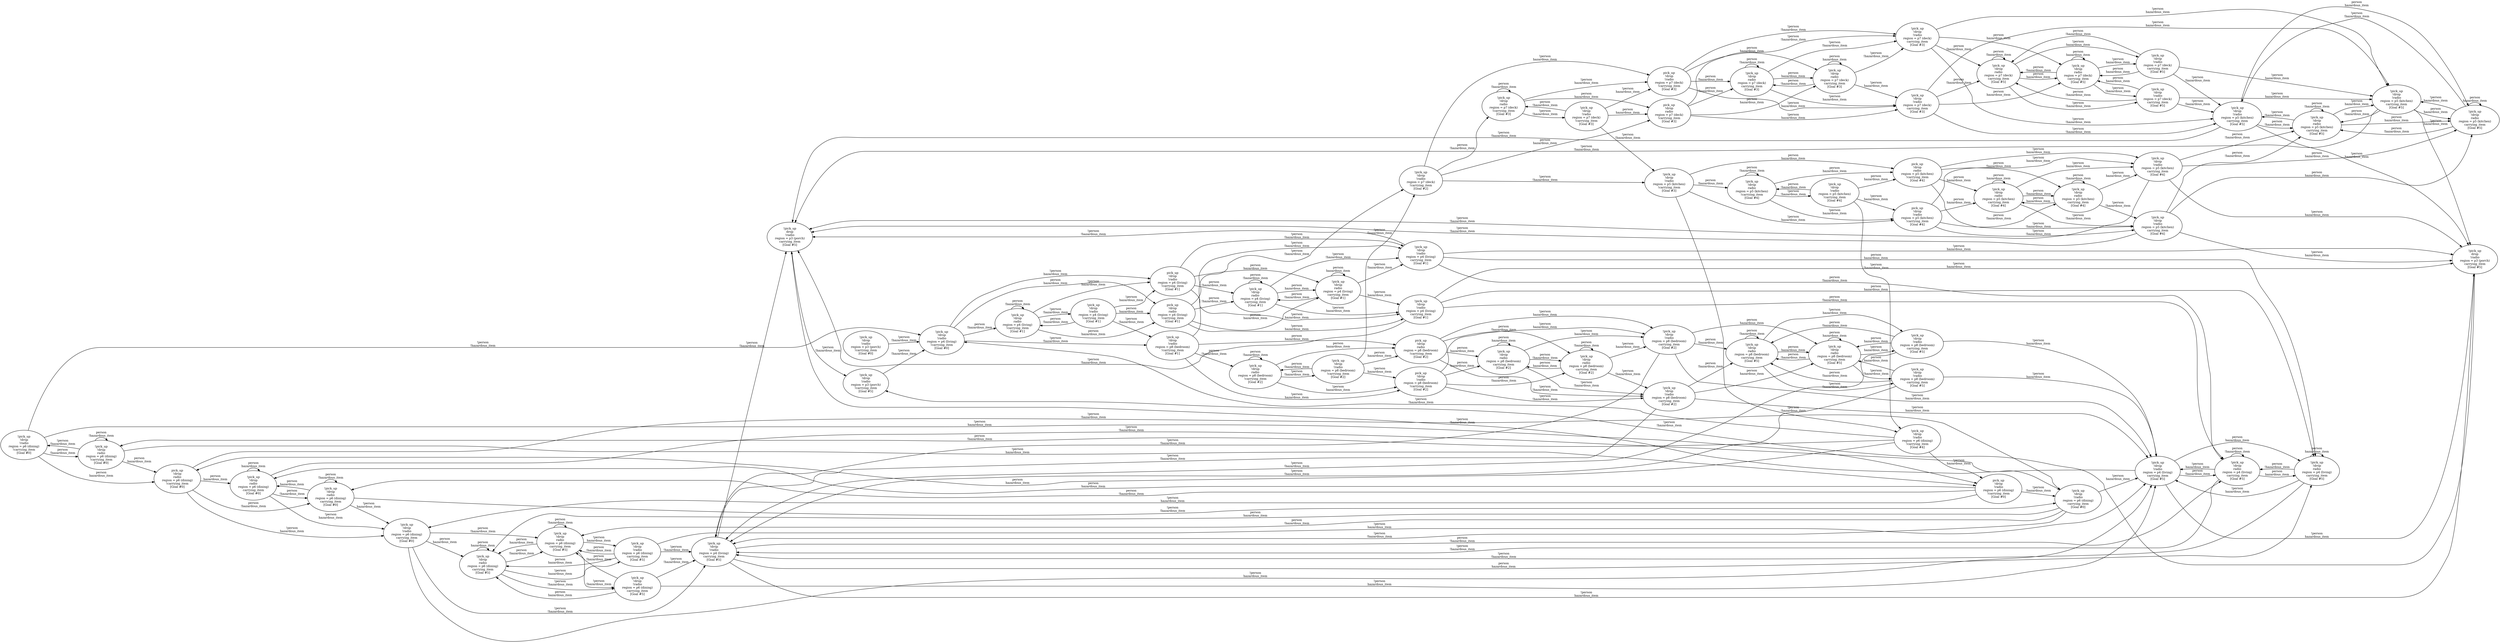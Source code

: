 
digraph A {
    rankdir = LR;
    overlap = false;
    ratio = "compress";
	68 [style="bold", width=0, height=0, fontsize=20, label="!pick_up\n!drop\n!radio\nregion = p6 (dining)\n!carrying_item\n[Goal #0]"];
	58 [style="bold", width=0, height=0, fontsize=20, label="!pick_up\n!drop\nradio\nregion = p6 (dining)\n!carrying_item\n[Goal #0]"];
	57 [style="bold", width=0, height=0, fontsize=20, label="pick_up\n!drop\n!radio\nregion = p6 (dining)\n!carrying_item\n[Goal #0]"];
	63 [style="bold", width=0, height=0, fontsize=20, label="!pick_up\n!drop\nradio\nregion = p6 (dining)\ncarrying_item\n[Goal #0]"];
	62 [style="bold", width=0, height=0, fontsize=20, label="!pick_up\n!drop\nradio\nregion = p6 (dining)\ncarrying_item\n[Goal #0]"];
	60 [style="bold", width=0, height=0, fontsize=20, label="!pick_up\n!drop\n!radio\nregion = p6 (dining)\ncarrying_item\n[Goal #0]"];
	65 [style="bold", width=0, height=0, fontsize=20, label="!pick_up\n!drop\nradio\nregion = p6 (dining)\ncarrying_item\n[Goal #5]"];
	64 [style="bold", width=0, height=0, fontsize=20, label="!pick_up\n!drop\nradio\nregion = p6 (dining)\ncarrying_item\n[Goal #5]"];
	67 [style="bold", width=0, height=0, fontsize=20, label="!pick_up\n!drop\n!radio\nregion = p6 (dining)\ncarrying_item\n[Goal #5]"];
	15 [style="bold", width=0, height=0, fontsize=20, label="!pick_up\n!drop\n!radio\nregion = p4 (living)\ncarrying_item\n[Goal #5]"];
	10 [style="bold", width=0, height=0, fontsize=20, label="!pick_up\ndrop\n!radio\nregion = p3 (porch)\ncarrying_item\n[Goal #5]"];
	16 [style="bold", width=0, height=0, fontsize=20, label="!pick_up\n!drop\n!radio\nregion = p3 (porch)\n!carrying_item\n[Goal #5]"];
	1 [style="bold", width=0, height=0, fontsize=20, label="!pick_up\n!drop\n!radio\nregion = p4 (living)\n!carrying_item\n[Goal #0]"];
	2 [style="bold", width=0, height=0, fontsize=20, label="!pick_up\n!drop\n!radio\nregion = p8 (bedroom)\n!carrying_item\n[Goal #1]"];
	20 [style="bold", width=0, height=0, fontsize=20, label="!pick_up\n!drop\nradio\nregion = p8 (bedroom)\n!carrying_item\n[Goal #2]"];
	19 [style="bold", width=0, height=0, fontsize=20, label="pick_up\n!drop\n!radio\nregion = p8 (bedroom)\n!carrying_item\n[Goal #2]"];
	25 [style="bold", width=0, height=0, fontsize=20, label="!pick_up\n!drop\nradio\nregion = p8 (bedroom)\ncarrying_item\n[Goal #2]"];
	22 [style="bold", width=0, height=0, fontsize=20, label="!pick_up\n!drop\n!radio\nregion = p8 (bedroom)\ncarrying_item\n[Goal #2]"];
	26 [style="bold", width=0, height=0, fontsize=20, label="!pick_up\n!drop\nradio\nregion = p8 (bedroom)\ncarrying_item\n[Goal #5]"];
	27 [style="bold", width=0, height=0, fontsize=20, label="!pick_up\n!drop\nradio\nregion = p8 (bedroom)\ncarrying_item\n[Goal #5]"];
	29 [style="bold", width=0, height=0, fontsize=20, label="!pick_up\n!drop\n!radio\nregion = p8 (bedroom)\ncarrying_item\n[Goal #5]"];
	14 [style="bold", width=0, height=0, fontsize=20, label="!pick_up\n!drop\n!radio\nregion = p4 (living)\ncarrying_item\n[Goal #5]"];
	11 [style="bold", width=0, height=0, fontsize=20, label="!pick_up\ndrop\n!radio\nregion = p3 (porch)\ncarrying_item\n[Goal #5]"];
	13 [style="bold", width=0, height=0, fontsize=20, label="!pick_up\n!drop\nradio\nregion = p4 (living)\ncarrying_item\n[Goal #5]"];
	12 [style="bold", width=0, height=0, fontsize=20, label="!pick_up\n!drop\nradio\nregion = p4 (living)\ncarrying_item\n[Goal #5]"];
	28 [style="bold", width=0, height=0, fontsize=20, label="!pick_up\n!drop\n!radio\nregion = p8 (bedroom)\ncarrying_item\n[Goal #5]"];
	23 [style="bold", width=0, height=0, fontsize=20, label="!pick_up\n!drop\n!radio\nregion = p8 (bedroom)\ncarrying_item\n[Goal #2]"];
	24 [style="bold", width=0, height=0, fontsize=20, label="!pick_up\n!drop\nradio\nregion = p8 (bedroom)\ncarrying_item\n[Goal #2]"];
	30 [style="bold", width=0, height=0, fontsize=20, label="!pick_up\n!drop\n!radio\nregion = p8 (bedroom)\n!carrying_item\n[Goal #2]"];
	18 [style="bold", width=0, height=0, fontsize=20, label="!pick_up\n!drop\n!radio\nregion = p7 (deck)\n!carrying_item\n[Goal #2]"];
	34 [style="bold", width=0, height=0, fontsize=20, label="pick_up\n!drop\nradio\nregion = p7 (deck)\n!carrying_item\n[Goal #3]"];
	37 [style="bold", width=0, height=0, fontsize=20, label="!pick_up\n!drop\nradio\nregion = p7 (deck)\ncarrying_item\n[Goal #3]"];
	36 [style="bold", width=0, height=0, fontsize=20, label="!pick_up\n!drop\n!radio\nregion = p7 (deck)\ncarrying_item\n[Goal #3]"];
	41 [style="bold", width=0, height=0, fontsize=20, label="!pick_up\n!drop\nradio\nregion = p7 (deck)\ncarrying_item\n[Goal #5]"];
	42 [style="bold", width=0, height=0, fontsize=20, label="!pick_up\n!drop\nradio\nregion = p7 (deck)\ncarrying_item\n[Goal #5]"];
	44 [style="bold", width=0, height=0, fontsize=20, label="!pick_up\n!drop\n!radio\nregion = p7 (deck)\ncarrying_item\n[Goal #5]"];
	40 [style="bold", width=0, height=0, fontsize=20, label="!pick_up\n!drop\n!radio\nregion = p5 (kitchen)\ncarrying_item\n[Goal #5]"];
	46 [style="bold", width=0, height=0, fontsize=20, label="!pick_up\n!drop\nradio\nregion = p5 (kitchen)\ncarrying_item\n[Goal #5]"];
	45 [style="bold", width=0, height=0, fontsize=20, label="!pick_up\n!drop\nradio\nregion = p5 (kitchen)\ncarrying_item\n[Goal #5]"];
	39 [style="bold", width=0, height=0, fontsize=20, label="!pick_up\n!drop\n!radio\nregion = p5 (kitchen)\ncarrying_item\n[Goal #5]"];
	43 [style="bold", width=0, height=0, fontsize=20, label="!pick_up\n!drop\n!radio\nregion = p7 (deck)\ncarrying_item\n[Goal #5]"];
	35 [style="bold", width=0, height=0, fontsize=20, label="!pick_up\n!drop\n!radio\nregion = p7 (deck)\ncarrying_item\n[Goal #3]"];
	38 [style="bold", width=0, height=0, fontsize=20, label="!pick_up\n!drop\nradio\nregion = p7 (deck)\ncarrying_item\n[Goal #3]"];
	31 [style="bold", width=0, height=0, fontsize=20, label="!pick_up\n!drop\n!radio\nregion = p5 (kitchen)\n!carrying_item\n[Goal #3]"];
	50 [style="bold", width=0, height=0, fontsize=20, label="!pick_up\n!drop\nradio\nregion = p5 (kitchen)\n!carrying_item\n[Goal #4]"];
	49 [style="bold", width=0, height=0, fontsize=20, label="pick_up\n!drop\n!radio\nregion = p5 (kitchen)\n!carrying_item\n[Goal #4]"];
	55 [style="bold", width=0, height=0, fontsize=20, label="!pick_up\n!drop\nradio\nregion = p5 (kitchen)\ncarrying_item\n[Goal #4]"];
	54 [style="bold", width=0, height=0, fontsize=20, label="!pick_up\n!drop\nradio\nregion = p5 (kitchen)\ncarrying_item\n[Goal #4]"];
	52 [style="bold", width=0, height=0, fontsize=20, label="!pick_up\n!drop\n!radio\nregion = p5 (kitchen)\ncarrying_item\n[Goal #4]"];
	53 [style="bold", width=0, height=0, fontsize=20, label="!pick_up\n!drop\n!radio\nregion = p5 (kitchen)\ncarrying_item\n[Goal #4]"];
	51 [style="bold", width=0, height=0, fontsize=20, label="pick_up\n!drop\nradio\nregion = p5 (kitchen)\n!carrying_item\n[Goal #4]"];
	56 [style="bold", width=0, height=0, fontsize=20, label="!pick_up\n!drop\n!radio\nregion = p5 (kitchen)\n!carrying_item\n[Goal #4]"];
	48 [style="bold", width=0, height=0, fontsize=20, label="!pick_up\n!drop\n!radio\nregion = p6 (dining)\n!carrying_item\n[Goal #4]"];
	59 [style="bold", width=0, height=0, fontsize=20, label="pick_up\n!drop\nradio\nregion = p6 (dining)\n!carrying_item\n[Goal #0]"];
	61 [style="bold", width=0, height=0, fontsize=20, label="!pick_up\n!drop\n!radio\nregion = p6 (dining)\ncarrying_item\n[Goal #0]"];
	33 [style="bold", width=0, height=0, fontsize=20, label="!pick_up\n!drop\nradio\nregion = p7 (deck)\n!carrying_item\n[Goal #3]"];
	47 [style="bold", width=0, height=0, fontsize=20, label="!pick_up\n!drop\n!radio\nregion = p7 (deck)\n!carrying_item\n[Goal #3]"];
	32 [style="bold", width=0, height=0, fontsize=20, label="pick_up\n!drop\n!radio\nregion = p7 (deck)\n!carrying_item\n[Goal #3]"];
	21 [style="bold", width=0, height=0, fontsize=20, label="pick_up\n!drop\nradio\nregion = p8 (bedroom)\n!carrying_item\n[Goal #2]"];
	3 [style="bold", width=0, height=0, fontsize=20, label="pick_up\n!drop\n!radio\nregion = p4 (living)\n!carrying_item\n[Goal #1]"];
	8 [style="bold", width=0, height=0, fontsize=20, label="!pick_up\n!drop\nradio\nregion = p4 (living)\ncarrying_item\n[Goal #1]"];
	7 [style="bold", width=0, height=0, fontsize=20, label="!pick_up\n!drop\n!radio\nregion = p4 (living)\ncarrying_item\n[Goal #1]"];
	6 [style="bold", width=0, height=0, fontsize=20, label="!pick_up\n!drop\n!radio\nregion = p4 (living)\ncarrying_item\n[Goal #1]"];
	9 [style="bold", width=0, height=0, fontsize=20, label="!pick_up\n!drop\nradio\nregion = p4 (living)\ncarrying_item\n[Goal #1]"];
	5 [style="bold", width=0, height=0, fontsize=20, label="pick_up\n!drop\nradio\nregion = p4 (living)\n!carrying_item\n[Goal #1]"];
	4 [style="bold", width=0, height=0, fontsize=20, label="!pick_up\n!drop\nradio\nregion = p4 (living)\n!carrying_item\n[Goal #1]"];
	17 [style="bold", width=0, height=0, fontsize=20, label="!pick_up\n!drop\n!radio\nregion = p4 (living)\n!carrying_item\n[Goal #1]"];
	66 [style="bold", width=0, height=0, fontsize=20, label="!pick_up\n!drop\n!radio\nregion = p6 (dining)\ncarrying_item\n[Goal #5]"];
	0 [style="bold", width=0, height=0, fontsize=20, label="!pick_up\n!drop\n!radio\nregion = p3 (porch)\n!carrying_item\n[Goal #0]"];
	68 -> 57 [style="bold", arrowsize=1.5, fontsize=20, label="!person\nhazardous_item"];
	68 -> 1 [style="bold", arrowsize=1.5, fontsize=20, label="!person\n!hazardous_item"];
	68 -> 59 [style="bold", arrowsize=1.5, fontsize=20, label="person\nhazardous_item"];
	68 -> 58 [style="bold", arrowsize=1.5, fontsize=20, label="person\n!hazardous_item"];
	58 -> 68 [style="bold", arrowsize=1.5, fontsize=20, label="!person\n!hazardous_item"];
	58 -> 58 [style="bold", arrowsize=1.5, fontsize=20, label="person\n!hazardous_item"];
	58 -> 59 [style="bold", arrowsize=1.5, fontsize=20, label="person\nhazardous_item"];
	58 -> 57 [style="bold", arrowsize=1.5, fontsize=20, label="!person\nhazardous_item"];
	57 -> 61 [style="bold", arrowsize=1.5, fontsize=20, label="!person\nhazardous_item"];
	57 -> 60 [style="bold", arrowsize=1.5, fontsize=20, label="!person\n!hazardous_item"];
	57 -> 62 [style="bold", arrowsize=1.5, fontsize=20, label="person\n!hazardous_item"];
	57 -> 63 [style="bold", arrowsize=1.5, fontsize=20, label="person\nhazardous_item"];
	63 -> 61 [style="bold", arrowsize=1.5, fontsize=20, label="!person\nhazardous_item"];
	63 -> 60 [style="bold", arrowsize=1.5, fontsize=20, label="!person\n!hazardous_item"];
	63 -> 62 [style="bold", arrowsize=1.5, fontsize=20, label="person\n!hazardous_item"];
	63 -> 63 [style="bold", arrowsize=1.5, fontsize=20, label="person\nhazardous_item"];
	62 -> 61 [style="bold", arrowsize=1.5, fontsize=20, label="!person\nhazardous_item"];
	62 -> 60 [style="bold", arrowsize=1.5, fontsize=20, label="!person\n!hazardous_item"];
	62 -> 62 [style="bold", arrowsize=1.5, fontsize=20, label="person\n!hazardous_item"];
	62 -> 63 [style="bold", arrowsize=1.5, fontsize=20, label="person\nhazardous_item"];
	60 -> 14 [style="bold", arrowsize=1.5, fontsize=20, label="!person\n!hazardous_item"];
	60 -> 15 [style="bold", arrowsize=1.5, fontsize=20, label="!person\nhazardous_item"];
	60 -> 64 [style="bold", arrowsize=1.5, fontsize=20, label="person\n!hazardous_item"];
	60 -> 65 [style="bold", arrowsize=1.5, fontsize=20, label="person\nhazardous_item"];
	65 -> 65 [style="bold", arrowsize=1.5, fontsize=20, label="person\nhazardous_item"];
	65 -> 66 [style="bold", arrowsize=1.5, fontsize=20, label="!person\n!hazardous_item"];
	65 -> 67 [style="bold", arrowsize=1.5, fontsize=20, label="!person\nhazardous_item"];
	65 -> 64 [style="bold", arrowsize=1.5, fontsize=20, label="person\n!hazardous_item"];
	64 -> 65 [style="bold", arrowsize=1.5, fontsize=20, label="person\nhazardous_item"];
	64 -> 66 [style="bold", arrowsize=1.5, fontsize=20, label="!person\n!hazardous_item"];
	64 -> 67 [style="bold", arrowsize=1.5, fontsize=20, label="!person\nhazardous_item"];
	64 -> 64 [style="bold", arrowsize=1.5, fontsize=20, label="person\n!hazardous_item"];
	67 -> 14 [style="bold", arrowsize=1.5, fontsize=20, label="!person\n!hazardous_item"];
	67 -> 15 [style="bold", arrowsize=1.5, fontsize=20, label="!person\nhazardous_item"];
	67 -> 64 [style="bold", arrowsize=1.5, fontsize=20, label="person\n!hazardous_item"];
	67 -> 65 [style="bold", arrowsize=1.5, fontsize=20, label="person\nhazardous_item"];
	15 -> 12 [style="bold", arrowsize=1.5, fontsize=20, label="person\n!hazardous_item"];
	15 -> 13 [style="bold", arrowsize=1.5, fontsize=20, label="person\nhazardous_item"];
	15 -> 11 [style="bold", arrowsize=1.5, fontsize=20, label="!person\nhazardous_item"];
	15 -> 10 [style="bold", arrowsize=1.5, fontsize=20, label="!person\n!hazardous_item"];
	10 -> 16 [style="bold", arrowsize=1.5, fontsize=20, label="!person\n!hazardous_item"];
	16 -> 1 [style="bold", arrowsize=1.5, fontsize=20, label="!person\n!hazardous_item"];
	1 -> 4 [style="bold", arrowsize=1.5, fontsize=20, label="person\n!hazardous_item"];
	1 -> 5 [style="bold", arrowsize=1.5, fontsize=20, label="person\nhazardous_item"];
	1 -> 3 [style="bold", arrowsize=1.5, fontsize=20, label="!person\nhazardous_item"];
	1 -> 2 [style="bold", arrowsize=1.5, fontsize=20, label="!person\n!hazardous_item"];
	2 -> 21 [style="bold", arrowsize=1.5, fontsize=20, label="person\nhazardous_item"];
	2 -> 18 [style="bold", arrowsize=1.5, fontsize=20, label="!person\n!hazardous_item"];
	2 -> 19 [style="bold", arrowsize=1.5, fontsize=20, label="!person\nhazardous_item"];
	2 -> 20 [style="bold", arrowsize=1.5, fontsize=20, label="person\n!hazardous_item"];
	20 -> 21 [style="bold", arrowsize=1.5, fontsize=20, label="person\nhazardous_item"];
	20 -> 30 [style="bold", arrowsize=1.5, fontsize=20, label="!person\n!hazardous_item"];
	20 -> 19 [style="bold", arrowsize=1.5, fontsize=20, label="!person\nhazardous_item"];
	20 -> 20 [style="bold", arrowsize=1.5, fontsize=20, label="person\n!hazardous_item"];
	19 -> 24 [style="bold", arrowsize=1.5, fontsize=20, label="person\n!hazardous_item"];
	19 -> 23 [style="bold", arrowsize=1.5, fontsize=20, label="!person\nhazardous_item"];
	19 -> 22 [style="bold", arrowsize=1.5, fontsize=20, label="!person\n!hazardous_item"];
	19 -> 25 [style="bold", arrowsize=1.5, fontsize=20, label="person\nhazardous_item"];
	25 -> 24 [style="bold", arrowsize=1.5, fontsize=20, label="person\n!hazardous_item"];
	25 -> 23 [style="bold", arrowsize=1.5, fontsize=20, label="!person\nhazardous_item"];
	25 -> 22 [style="bold", arrowsize=1.5, fontsize=20, label="!person\n!hazardous_item"];
	25 -> 25 [style="bold", arrowsize=1.5, fontsize=20, label="person\nhazardous_item"];
	22 -> 14 [style="bold", arrowsize=1.5, fontsize=20, label="!person\n!hazardous_item"];
	22 -> 15 [style="bold", arrowsize=1.5, fontsize=20, label="!person\nhazardous_item"];
	22 -> 27 [style="bold", arrowsize=1.5, fontsize=20, label="person\nhazardous_item"];
	22 -> 26 [style="bold", arrowsize=1.5, fontsize=20, label="person\n!hazardous_item"];
	26 -> 28 [style="bold", arrowsize=1.5, fontsize=20, label="!person\n!hazardous_item"];
	26 -> 29 [style="bold", arrowsize=1.5, fontsize=20, label="!person\nhazardous_item"];
	26 -> 27 [style="bold", arrowsize=1.5, fontsize=20, label="person\nhazardous_item"];
	26 -> 26 [style="bold", arrowsize=1.5, fontsize=20, label="person\n!hazardous_item"];
	27 -> 28 [style="bold", arrowsize=1.5, fontsize=20, label="!person\n!hazardous_item"];
	27 -> 29 [style="bold", arrowsize=1.5, fontsize=20, label="!person\nhazardous_item"];
	27 -> 27 [style="bold", arrowsize=1.5, fontsize=20, label="person\nhazardous_item"];
	27 -> 26 [style="bold", arrowsize=1.5, fontsize=20, label="person\n!hazardous_item"];
	29 -> 14 [style="bold", arrowsize=1.5, fontsize=20, label="!person\n!hazardous_item"];
	29 -> 15 [style="bold", arrowsize=1.5, fontsize=20, label="!person\nhazardous_item"];
	29 -> 27 [style="bold", arrowsize=1.5, fontsize=20, label="person\nhazardous_item"];
	29 -> 26 [style="bold", arrowsize=1.5, fontsize=20, label="person\n!hazardous_item"];
	14 -> 12 [style="bold", arrowsize=1.5, fontsize=20, label="person\n!hazardous_item"];
	14 -> 13 [style="bold", arrowsize=1.5, fontsize=20, label="person\nhazardous_item"];
	14 -> 11 [style="bold", arrowsize=1.5, fontsize=20, label="!person\nhazardous_item"];
	14 -> 10 [style="bold", arrowsize=1.5, fontsize=20, label="!person\n!hazardous_item"];
	11 -> 16 [style="bold", arrowsize=1.5, fontsize=20, label="!person\n!hazardous_item"];
	13 -> 14 [style="bold", arrowsize=1.5, fontsize=20, label="!person\n!hazardous_item"];
	13 -> 15 [style="bold", arrowsize=1.5, fontsize=20, label="!person\nhazardous_item"];
	13 -> 13 [style="bold", arrowsize=1.5, fontsize=20, label="person\nhazardous_item"];
	13 -> 12 [style="bold", arrowsize=1.5, fontsize=20, label="person\n!hazardous_item"];
	12 -> 14 [style="bold", arrowsize=1.5, fontsize=20, label="!person\n!hazardous_item"];
	12 -> 15 [style="bold", arrowsize=1.5, fontsize=20, label="!person\nhazardous_item"];
	12 -> 13 [style="bold", arrowsize=1.5, fontsize=20, label="person\nhazardous_item"];
	12 -> 12 [style="bold", arrowsize=1.5, fontsize=20, label="person\n!hazardous_item"];
	28 -> 14 [style="bold", arrowsize=1.5, fontsize=20, label="!person\n!hazardous_item"];
	28 -> 15 [style="bold", arrowsize=1.5, fontsize=20, label="!person\nhazardous_item"];
	28 -> 27 [style="bold", arrowsize=1.5, fontsize=20, label="person\nhazardous_item"];
	28 -> 26 [style="bold", arrowsize=1.5, fontsize=20, label="person\n!hazardous_item"];
	23 -> 14 [style="bold", arrowsize=1.5, fontsize=20, label="!person\n!hazardous_item"];
	23 -> 15 [style="bold", arrowsize=1.5, fontsize=20, label="!person\nhazardous_item"];
	23 -> 27 [style="bold", arrowsize=1.5, fontsize=20, label="person\nhazardous_item"];
	23 -> 26 [style="bold", arrowsize=1.5, fontsize=20, label="person\n!hazardous_item"];
	24 -> 24 [style="bold", arrowsize=1.5, fontsize=20, label="person\n!hazardous_item"];
	24 -> 23 [style="bold", arrowsize=1.5, fontsize=20, label="!person\nhazardous_item"];
	24 -> 22 [style="bold", arrowsize=1.5, fontsize=20, label="!person\n!hazardous_item"];
	24 -> 25 [style="bold", arrowsize=1.5, fontsize=20, label="person\nhazardous_item"];
	30 -> 21 [style="bold", arrowsize=1.5, fontsize=20, label="person\nhazardous_item"];
	30 -> 18 [style="bold", arrowsize=1.5, fontsize=20, label="!person\n!hazardous_item"];
	30 -> 19 [style="bold", arrowsize=1.5, fontsize=20, label="!person\nhazardous_item"];
	30 -> 20 [style="bold", arrowsize=1.5, fontsize=20, label="person\n!hazardous_item"];
	18 -> 32 [style="bold", arrowsize=1.5, fontsize=20, label="!person\nhazardous_item"];
	18 -> 33 [style="bold", arrowsize=1.5, fontsize=20, label="person\n!hazardous_item"];
	18 -> 31 [style="bold", arrowsize=1.5, fontsize=20, label="!person\n!hazardous_item"];
	18 -> 34 [style="bold", arrowsize=1.5, fontsize=20, label="person\nhazardous_item"];
	34 -> 38 [style="bold", arrowsize=1.5, fontsize=20, label="person\nhazardous_item"];
	34 -> 35 [style="bold", arrowsize=1.5, fontsize=20, label="!person\n!hazardous_item"];
	34 -> 36 [style="bold", arrowsize=1.5, fontsize=20, label="!person\nhazardous_item"];
	34 -> 37 [style="bold", arrowsize=1.5, fontsize=20, label="person\n!hazardous_item"];
	37 -> 38 [style="bold", arrowsize=1.5, fontsize=20, label="person\nhazardous_item"];
	37 -> 35 [style="bold", arrowsize=1.5, fontsize=20, label="!person\n!hazardous_item"];
	37 -> 36 [style="bold", arrowsize=1.5, fontsize=20, label="!person\nhazardous_item"];
	37 -> 37 [style="bold", arrowsize=1.5, fontsize=20, label="person\n!hazardous_item"];
	36 -> 39 [style="bold", arrowsize=1.5, fontsize=20, label="!person\n!hazardous_item"];
	36 -> 40 [style="bold", arrowsize=1.5, fontsize=20, label="!person\nhazardous_item"];
	36 -> 42 [style="bold", arrowsize=1.5, fontsize=20, label="person\nhazardous_item"];
	36 -> 41 [style="bold", arrowsize=1.5, fontsize=20, label="person\n!hazardous_item"];
	41 -> 43 [style="bold", arrowsize=1.5, fontsize=20, label="!person\n!hazardous_item"];
	41 -> 44 [style="bold", arrowsize=1.5, fontsize=20, label="!person\nhazardous_item"];
	41 -> 42 [style="bold", arrowsize=1.5, fontsize=20, label="person\nhazardous_item"];
	41 -> 41 [style="bold", arrowsize=1.5, fontsize=20, label="person\n!hazardous_item"];
	42 -> 43 [style="bold", arrowsize=1.5, fontsize=20, label="!person\n!hazardous_item"];
	42 -> 44 [style="bold", arrowsize=1.5, fontsize=20, label="!person\nhazardous_item"];
	42 -> 42 [style="bold", arrowsize=1.5, fontsize=20, label="person\nhazardous_item"];
	42 -> 41 [style="bold", arrowsize=1.5, fontsize=20, label="person\n!hazardous_item"];
	44 -> 39 [style="bold", arrowsize=1.5, fontsize=20, label="!person\n!hazardous_item"];
	44 -> 40 [style="bold", arrowsize=1.5, fontsize=20, label="!person\nhazardous_item"];
	44 -> 42 [style="bold", arrowsize=1.5, fontsize=20, label="person\nhazardous_item"];
	44 -> 41 [style="bold", arrowsize=1.5, fontsize=20, label="person\n!hazardous_item"];
	40 -> 45 [style="bold", arrowsize=1.5, fontsize=20, label="person\n!hazardous_item"];
	40 -> 46 [style="bold", arrowsize=1.5, fontsize=20, label="person\nhazardous_item"];
	40 -> 11 [style="bold", arrowsize=1.5, fontsize=20, label="!person\nhazardous_item"];
	40 -> 10 [style="bold", arrowsize=1.5, fontsize=20, label="!person\n!hazardous_item"];
	46 -> 39 [style="bold", arrowsize=1.5, fontsize=20, label="!person\n!hazardous_item"];
	46 -> 40 [style="bold", arrowsize=1.5, fontsize=20, label="!person\nhazardous_item"];
	46 -> 46 [style="bold", arrowsize=1.5, fontsize=20, label="person\nhazardous_item"];
	46 -> 45 [style="bold", arrowsize=1.5, fontsize=20, label="person\n!hazardous_item"];
	45 -> 39 [style="bold", arrowsize=1.5, fontsize=20, label="!person\n!hazardous_item"];
	45 -> 40 [style="bold", arrowsize=1.5, fontsize=20, label="!person\nhazardous_item"];
	45 -> 46 [style="bold", arrowsize=1.5, fontsize=20, label="person\nhazardous_item"];
	45 -> 45 [style="bold", arrowsize=1.5, fontsize=20, label="person\n!hazardous_item"];
	39 -> 45 [style="bold", arrowsize=1.5, fontsize=20, label="person\n!hazardous_item"];
	39 -> 46 [style="bold", arrowsize=1.5, fontsize=20, label="person\nhazardous_item"];
	39 -> 11 [style="bold", arrowsize=1.5, fontsize=20, label="!person\nhazardous_item"];
	39 -> 10 [style="bold", arrowsize=1.5, fontsize=20, label="!person\n!hazardous_item"];
	43 -> 39 [style="bold", arrowsize=1.5, fontsize=20, label="!person\n!hazardous_item"];
	43 -> 40 [style="bold", arrowsize=1.5, fontsize=20, label="!person\nhazardous_item"];
	43 -> 42 [style="bold", arrowsize=1.5, fontsize=20, label="person\nhazardous_item"];
	43 -> 41 [style="bold", arrowsize=1.5, fontsize=20, label="person\n!hazardous_item"];
	35 -> 39 [style="bold", arrowsize=1.5, fontsize=20, label="!person\n!hazardous_item"];
	35 -> 40 [style="bold", arrowsize=1.5, fontsize=20, label="!person\nhazardous_item"];
	35 -> 42 [style="bold", arrowsize=1.5, fontsize=20, label="person\nhazardous_item"];
	35 -> 41 [style="bold", arrowsize=1.5, fontsize=20, label="person\n!hazardous_item"];
	38 -> 38 [style="bold", arrowsize=1.5, fontsize=20, label="person\nhazardous_item"];
	38 -> 35 [style="bold", arrowsize=1.5, fontsize=20, label="!person\n!hazardous_item"];
	38 -> 36 [style="bold", arrowsize=1.5, fontsize=20, label="!person\nhazardous_item"];
	38 -> 37 [style="bold", arrowsize=1.5, fontsize=20, label="person\n!hazardous_item"];
	31 -> 49 [style="bold", arrowsize=1.5, fontsize=20, label="!person\nhazardous_item"];
	31 -> 51 [style="bold", arrowsize=1.5, fontsize=20, label="person\nhazardous_item"];
	31 -> 48 [style="bold", arrowsize=1.5, fontsize=20, label="!person\n!hazardous_item"];
	31 -> 50 [style="bold", arrowsize=1.5, fontsize=20, label="person\n!hazardous_item"];
	50 -> 56 [style="bold", arrowsize=1.5, fontsize=20, label="!person\n!hazardous_item"];
	50 -> 50 [style="bold", arrowsize=1.5, fontsize=20, label="person\n!hazardous_item"];
	50 -> 51 [style="bold", arrowsize=1.5, fontsize=20, label="person\nhazardous_item"];
	50 -> 49 [style="bold", arrowsize=1.5, fontsize=20, label="!person\nhazardous_item"];
	49 -> 53 [style="bold", arrowsize=1.5, fontsize=20, label="!person\nhazardous_item"];
	49 -> 52 [style="bold", arrowsize=1.5, fontsize=20, label="!person\n!hazardous_item"];
	49 -> 54 [style="bold", arrowsize=1.5, fontsize=20, label="person\n!hazardous_item"];
	49 -> 55 [style="bold", arrowsize=1.5, fontsize=20, label="person\nhazardous_item"];
	55 -> 53 [style="bold", arrowsize=1.5, fontsize=20, label="!person\nhazardous_item"];
	55 -> 52 [style="bold", arrowsize=1.5, fontsize=20, label="!person\n!hazardous_item"];
	55 -> 54 [style="bold", arrowsize=1.5, fontsize=20, label="person\n!hazardous_item"];
	55 -> 55 [style="bold", arrowsize=1.5, fontsize=20, label="person\nhazardous_item"];
	54 -> 53 [style="bold", arrowsize=1.5, fontsize=20, label="!person\nhazardous_item"];
	54 -> 52 [style="bold", arrowsize=1.5, fontsize=20, label="!person\n!hazardous_item"];
	54 -> 54 [style="bold", arrowsize=1.5, fontsize=20, label="person\n!hazardous_item"];
	54 -> 55 [style="bold", arrowsize=1.5, fontsize=20, label="person\nhazardous_item"];
	52 -> 45 [style="bold", arrowsize=1.5, fontsize=20, label="person\n!hazardous_item"];
	52 -> 46 [style="bold", arrowsize=1.5, fontsize=20, label="person\nhazardous_item"];
	52 -> 11 [style="bold", arrowsize=1.5, fontsize=20, label="!person\nhazardous_item"];
	52 -> 10 [style="bold", arrowsize=1.5, fontsize=20, label="!person\n!hazardous_item"];
	53 -> 45 [style="bold", arrowsize=1.5, fontsize=20, label="person\n!hazardous_item"];
	53 -> 46 [style="bold", arrowsize=1.5, fontsize=20, label="person\nhazardous_item"];
	53 -> 11 [style="bold", arrowsize=1.5, fontsize=20, label="!person\nhazardous_item"];
	53 -> 10 [style="bold", arrowsize=1.5, fontsize=20, label="!person\n!hazardous_item"];
	51 -> 53 [style="bold", arrowsize=1.5, fontsize=20, label="!person\nhazardous_item"];
	51 -> 52 [style="bold", arrowsize=1.5, fontsize=20, label="!person\n!hazardous_item"];
	51 -> 54 [style="bold", arrowsize=1.5, fontsize=20, label="person\n!hazardous_item"];
	51 -> 55 [style="bold", arrowsize=1.5, fontsize=20, label="person\nhazardous_item"];
	56 -> 49 [style="bold", arrowsize=1.5, fontsize=20, label="!person\nhazardous_item"];
	56 -> 51 [style="bold", arrowsize=1.5, fontsize=20, label="person\nhazardous_item"];
	56 -> 48 [style="bold", arrowsize=1.5, fontsize=20, label="!person\n!hazardous_item"];
	56 -> 50 [style="bold", arrowsize=1.5, fontsize=20, label="person\n!hazardous_item"];
	48 -> 57 [style="bold", arrowsize=1.5, fontsize=20, label="!person\nhazardous_item"];
	48 -> 1 [style="bold", arrowsize=1.5, fontsize=20, label="!person\n!hazardous_item"];
	48 -> 59 [style="bold", arrowsize=1.5, fontsize=20, label="person\nhazardous_item"];
	48 -> 58 [style="bold", arrowsize=1.5, fontsize=20, label="person\n!hazardous_item"];
	59 -> 61 [style="bold", arrowsize=1.5, fontsize=20, label="!person\nhazardous_item"];
	59 -> 60 [style="bold", arrowsize=1.5, fontsize=20, label="!person\n!hazardous_item"];
	59 -> 62 [style="bold", arrowsize=1.5, fontsize=20, label="person\n!hazardous_item"];
	59 -> 63 [style="bold", arrowsize=1.5, fontsize=20, label="person\nhazardous_item"];
	61 -> 14 [style="bold", arrowsize=1.5, fontsize=20, label="!person\n!hazardous_item"];
	61 -> 15 [style="bold", arrowsize=1.5, fontsize=20, label="!person\nhazardous_item"];
	61 -> 64 [style="bold", arrowsize=1.5, fontsize=20, label="person\n!hazardous_item"];
	61 -> 65 [style="bold", arrowsize=1.5, fontsize=20, label="person\nhazardous_item"];
	33 -> 32 [style="bold", arrowsize=1.5, fontsize=20, label="!person\nhazardous_item"];
	33 -> 33 [style="bold", arrowsize=1.5, fontsize=20, label="person\n!hazardous_item"];
	33 -> 47 [style="bold", arrowsize=1.5, fontsize=20, label="!person\n!hazardous_item"];
	33 -> 34 [style="bold", arrowsize=1.5, fontsize=20, label="person\nhazardous_item"];
	47 -> 32 [style="bold", arrowsize=1.5, fontsize=20, label="!person\nhazardous_item"];
	47 -> 33 [style="bold", arrowsize=1.5, fontsize=20, label="person\n!hazardous_item"];
	47 -> 31 [style="bold", arrowsize=1.5, fontsize=20, label="!person\n!hazardous_item"];
	47 -> 34 [style="bold", arrowsize=1.5, fontsize=20, label="person\nhazardous_item"];
	32 -> 38 [style="bold", arrowsize=1.5, fontsize=20, label="person\nhazardous_item"];
	32 -> 35 [style="bold", arrowsize=1.5, fontsize=20, label="!person\n!hazardous_item"];
	32 -> 36 [style="bold", arrowsize=1.5, fontsize=20, label="!person\nhazardous_item"];
	32 -> 37 [style="bold", arrowsize=1.5, fontsize=20, label="person\n!hazardous_item"];
	21 -> 24 [style="bold", arrowsize=1.5, fontsize=20, label="person\n!hazardous_item"];
	21 -> 23 [style="bold", arrowsize=1.5, fontsize=20, label="!person\nhazardous_item"];
	21 -> 22 [style="bold", arrowsize=1.5, fontsize=20, label="!person\n!hazardous_item"];
	21 -> 25 [style="bold", arrowsize=1.5, fontsize=20, label="person\nhazardous_item"];
	3 -> 9 [style="bold", arrowsize=1.5, fontsize=20, label="person\nhazardous_item"];
	3 -> 6 [style="bold", arrowsize=1.5, fontsize=20, label="!person\n!hazardous_item"];
	3 -> 7 [style="bold", arrowsize=1.5, fontsize=20, label="!person\nhazardous_item"];
	3 -> 8 [style="bold", arrowsize=1.5, fontsize=20, label="person\n!hazardous_item"];
	8 -> 9 [style="bold", arrowsize=1.5, fontsize=20, label="person\nhazardous_item"];
	8 -> 6 [style="bold", arrowsize=1.5, fontsize=20, label="!person\n!hazardous_item"];
	8 -> 7 [style="bold", arrowsize=1.5, fontsize=20, label="!person\nhazardous_item"];
	8 -> 8 [style="bold", arrowsize=1.5, fontsize=20, label="person\n!hazardous_item"];
	7 -> 12 [style="bold", arrowsize=1.5, fontsize=20, label="person\n!hazardous_item"];
	7 -> 13 [style="bold", arrowsize=1.5, fontsize=20, label="person\nhazardous_item"];
	7 -> 11 [style="bold", arrowsize=1.5, fontsize=20, label="!person\nhazardous_item"];
	7 -> 10 [style="bold", arrowsize=1.5, fontsize=20, label="!person\n!hazardous_item"];
	6 -> 12 [style="bold", arrowsize=1.5, fontsize=20, label="person\n!hazardous_item"];
	6 -> 13 [style="bold", arrowsize=1.5, fontsize=20, label="person\nhazardous_item"];
	6 -> 11 [style="bold", arrowsize=1.5, fontsize=20, label="!person\nhazardous_item"];
	6 -> 10 [style="bold", arrowsize=1.5, fontsize=20, label="!person\n!hazardous_item"];
	9 -> 9 [style="bold", arrowsize=1.5, fontsize=20, label="person\nhazardous_item"];
	9 -> 6 [style="bold", arrowsize=1.5, fontsize=20, label="!person\n!hazardous_item"];
	9 -> 7 [style="bold", arrowsize=1.5, fontsize=20, label="!person\nhazardous_item"];
	9 -> 8 [style="bold", arrowsize=1.5, fontsize=20, label="person\n!hazardous_item"];
	5 -> 9 [style="bold", arrowsize=1.5, fontsize=20, label="person\nhazardous_item"];
	5 -> 6 [style="bold", arrowsize=1.5, fontsize=20, label="!person\n!hazardous_item"];
	5 -> 7 [style="bold", arrowsize=1.5, fontsize=20, label="!person\nhazardous_item"];
	5 -> 8 [style="bold", arrowsize=1.5, fontsize=20, label="person\n!hazardous_item"];
	4 -> 4 [style="bold", arrowsize=1.5, fontsize=20, label="person\n!hazardous_item"];
	4 -> 5 [style="bold", arrowsize=1.5, fontsize=20, label="person\nhazardous_item"];
	4 -> 3 [style="bold", arrowsize=1.5, fontsize=20, label="!person\nhazardous_item"];
	4 -> 17 [style="bold", arrowsize=1.5, fontsize=20, label="!person\n!hazardous_item"];
	17 -> 4 [style="bold", arrowsize=1.5, fontsize=20, label="person\n!hazardous_item"];
	17 -> 5 [style="bold", arrowsize=1.5, fontsize=20, label="person\nhazardous_item"];
	17 -> 3 [style="bold", arrowsize=1.5, fontsize=20, label="!person\nhazardous_item"];
	17 -> 2 [style="bold", arrowsize=1.5, fontsize=20, label="!person\n!hazardous_item"];
	66 -> 14 [style="bold", arrowsize=1.5, fontsize=20, label="!person\n!hazardous_item"];
	66 -> 15 [style="bold", arrowsize=1.5, fontsize=20, label="!person\nhazardous_item"];
	66 -> 64 [style="bold", arrowsize=1.5, fontsize=20, label="person\n!hazardous_item"];
	66 -> 65 [style="bold", arrowsize=1.5, fontsize=20, label="person\nhazardous_item"];
	0 -> 1 [style="bold", arrowsize=1.5, fontsize=20, label="!person\n!hazardous_item"];
} 
